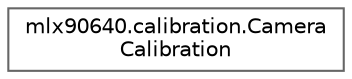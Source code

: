 digraph "Graphical Class Hierarchy"
{
 // LATEX_PDF_SIZE
  bgcolor="transparent";
  edge [fontname=Helvetica,fontsize=10,labelfontname=Helvetica,labelfontsize=10];
  node [fontname=Helvetica,fontsize=10,shape=box,height=0.2,width=0.4];
  rankdir="LR";
  Node0 [label="mlx90640.calibration.Camera\lCalibration",height=0.2,width=0.4,color="grey40", fillcolor="white", style="filled",URL="$classmlx90640_1_1calibration_1_1_camera_calibration.html",tooltip=" "];
}
